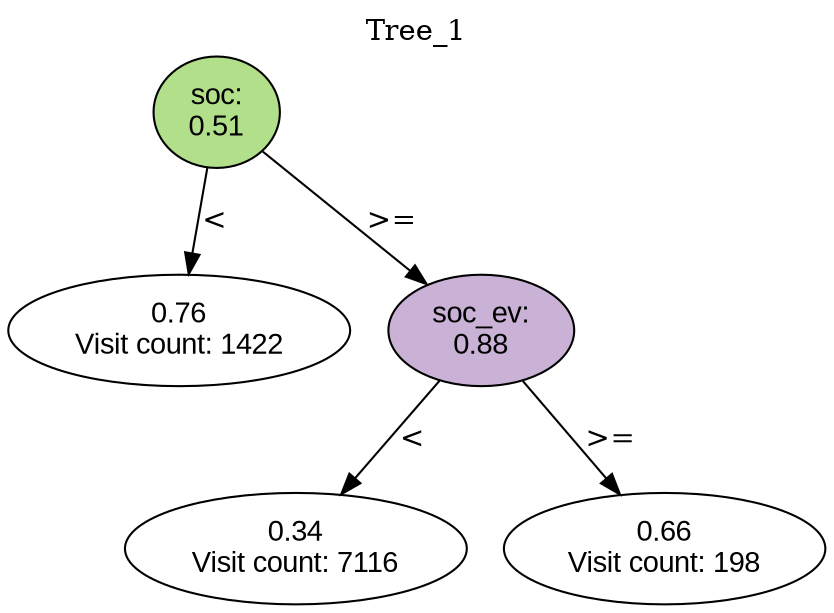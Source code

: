 digraph BST {
    node [fontname="Arial" style=filled colorscheme=paired12];
    0 [ label = "soc:
0.51" fillcolor=3];
    1 [ label = "0.76
Visit count: 1422" fillcolor=white];
    2 [ label = "soc_ev:
0.88" fillcolor=9];
    3 [ label = "0.34
Visit count: 7116" fillcolor=white];
    4 [ label = "0.66
Visit count: 198" fillcolor=white];

    0  -> 1[ label = "<"];
    0  -> 2[ label = ">="];
    2  -> 3[ label = "<"];
    2  -> 4[ label = ">="];

    labelloc="t";
    label="Tree_1";
}